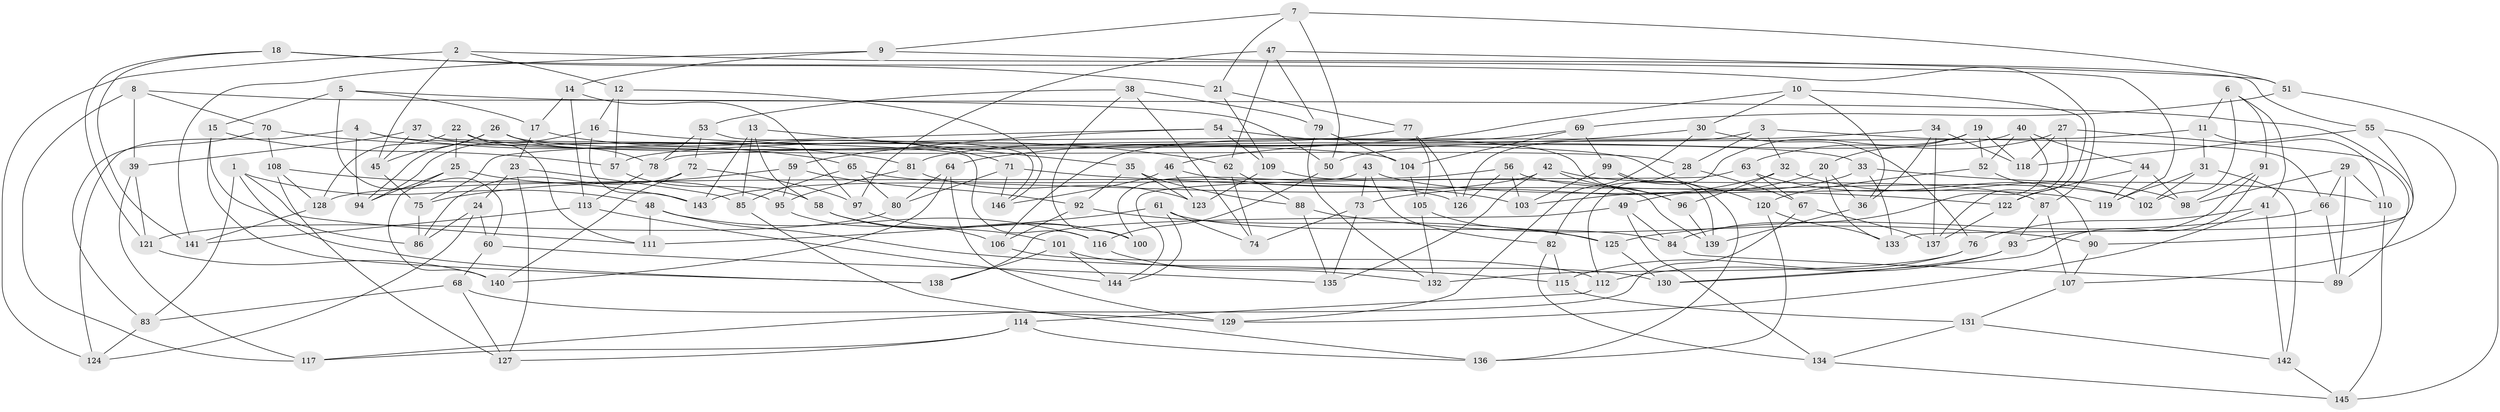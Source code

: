 // coarse degree distribution, {5: 0.09375, 6: 0.4270833333333333, 4: 0.46875, 3: 0.010416666666666666}
// Generated by graph-tools (version 1.1) at 2025/42/03/06/25 10:42:16]
// undirected, 146 vertices, 292 edges
graph export_dot {
graph [start="1"]
  node [color=gray90,style=filled];
  1;
  2;
  3;
  4;
  5;
  6;
  7;
  8;
  9;
  10;
  11;
  12;
  13;
  14;
  15;
  16;
  17;
  18;
  19;
  20;
  21;
  22;
  23;
  24;
  25;
  26;
  27;
  28;
  29;
  30;
  31;
  32;
  33;
  34;
  35;
  36;
  37;
  38;
  39;
  40;
  41;
  42;
  43;
  44;
  45;
  46;
  47;
  48;
  49;
  50;
  51;
  52;
  53;
  54;
  55;
  56;
  57;
  58;
  59;
  60;
  61;
  62;
  63;
  64;
  65;
  66;
  67;
  68;
  69;
  70;
  71;
  72;
  73;
  74;
  75;
  76;
  77;
  78;
  79;
  80;
  81;
  82;
  83;
  84;
  85;
  86;
  87;
  88;
  89;
  90;
  91;
  92;
  93;
  94;
  95;
  96;
  97;
  98;
  99;
  100;
  101;
  102;
  103;
  104;
  105;
  106;
  107;
  108;
  109;
  110;
  111;
  112;
  113;
  114;
  115;
  116;
  117;
  118;
  119;
  120;
  121;
  122;
  123;
  124;
  125;
  126;
  127;
  128;
  129;
  130;
  131;
  132;
  133;
  134;
  135;
  136;
  137;
  138;
  139;
  140;
  141;
  142;
  143;
  144;
  145;
  146;
  1 -- 111;
  1 -- 48;
  1 -- 138;
  1 -- 83;
  2 -- 124;
  2 -- 119;
  2 -- 45;
  2 -- 12;
  3 -- 66;
  3 -- 32;
  3 -- 28;
  3 -- 126;
  4 -- 65;
  4 -- 124;
  4 -- 94;
  4 -- 104;
  5 -- 90;
  5 -- 17;
  5 -- 15;
  5 -- 60;
  6 -- 102;
  6 -- 41;
  6 -- 91;
  6 -- 11;
  7 -- 21;
  7 -- 51;
  7 -- 9;
  7 -- 50;
  8 -- 117;
  8 -- 50;
  8 -- 70;
  8 -- 39;
  9 -- 14;
  9 -- 55;
  9 -- 141;
  10 -- 122;
  10 -- 64;
  10 -- 36;
  10 -- 30;
  11 -- 31;
  11 -- 78;
  11 -- 110;
  12 -- 16;
  12 -- 57;
  12 -- 146;
  13 -- 85;
  13 -- 58;
  13 -- 143;
  13 -- 35;
  14 -- 113;
  14 -- 97;
  14 -- 17;
  15 -- 86;
  15 -- 57;
  15 -- 138;
  16 -- 62;
  16 -- 94;
  16 -- 143;
  17 -- 71;
  17 -- 23;
  18 -- 21;
  18 -- 121;
  18 -- 141;
  18 -- 87;
  19 -- 118;
  19 -- 112;
  19 -- 20;
  19 -- 52;
  20 -- 133;
  20 -- 103;
  20 -- 36;
  21 -- 77;
  21 -- 109;
  22 -- 28;
  22 -- 25;
  22 -- 111;
  22 -- 128;
  23 -- 127;
  23 -- 85;
  23 -- 24;
  24 -- 124;
  24 -- 60;
  24 -- 86;
  25 -- 95;
  25 -- 140;
  25 -- 94;
  26 -- 45;
  26 -- 78;
  26 -- 94;
  26 -- 33;
  27 -- 63;
  27 -- 118;
  27 -- 89;
  27 -- 137;
  28 -- 67;
  28 -- 82;
  29 -- 98;
  29 -- 66;
  29 -- 110;
  29 -- 89;
  30 -- 129;
  30 -- 76;
  30 -- 46;
  31 -- 119;
  31 -- 102;
  31 -- 142;
  32 -- 73;
  32 -- 96;
  32 -- 98;
  33 -- 49;
  33 -- 110;
  33 -- 133;
  34 -- 57;
  34 -- 36;
  34 -- 137;
  34 -- 118;
  35 -- 123;
  35 -- 92;
  35 -- 88;
  36 -- 139;
  37 -- 39;
  37 -- 45;
  37 -- 116;
  37 -- 120;
  38 -- 100;
  38 -- 79;
  38 -- 53;
  38 -- 74;
  39 -- 117;
  39 -- 121;
  40 -- 52;
  40 -- 84;
  40 -- 44;
  40 -- 50;
  41 -- 142;
  41 -- 129;
  41 -- 76;
  42 -- 143;
  42 -- 96;
  42 -- 135;
  42 -- 87;
  43 -- 73;
  43 -- 82;
  43 -- 119;
  43 -- 100;
  44 -- 122;
  44 -- 98;
  44 -- 119;
  45 -- 75;
  46 -- 123;
  46 -- 103;
  46 -- 146;
  47 -- 97;
  47 -- 79;
  47 -- 51;
  47 -- 62;
  48 -- 115;
  48 -- 111;
  48 -- 116;
  49 -- 84;
  49 -- 138;
  49 -- 134;
  50 -- 116;
  51 -- 145;
  51 -- 69;
  52 -- 90;
  52 -- 120;
  53 -- 146;
  53 -- 72;
  53 -- 78;
  54 -- 59;
  54 -- 96;
  54 -- 75;
  54 -- 109;
  55 -- 107;
  55 -- 133;
  55 -- 118;
  56 -- 126;
  56 -- 102;
  56 -- 103;
  56 -- 128;
  57 -- 58;
  58 -- 100;
  58 -- 101;
  59 -- 92;
  59 -- 75;
  59 -- 95;
  60 -- 135;
  60 -- 68;
  61 -- 74;
  61 -- 111;
  61 -- 144;
  61 -- 84;
  62 -- 74;
  62 -- 88;
  63 -- 102;
  63 -- 144;
  63 -- 67;
  64 -- 80;
  64 -- 129;
  64 -- 140;
  65 -- 80;
  65 -- 126;
  65 -- 85;
  66 -- 89;
  66 -- 125;
  67 -- 137;
  67 -- 117;
  68 -- 129;
  68 -- 127;
  68 -- 83;
  69 -- 104;
  69 -- 106;
  69 -- 99;
  70 -- 108;
  70 -- 83;
  70 -- 81;
  71 -- 146;
  71 -- 122;
  71 -- 80;
  72 -- 140;
  72 -- 97;
  72 -- 86;
  73 -- 74;
  73 -- 135;
  75 -- 86;
  76 -- 115;
  76 -- 132;
  77 -- 105;
  77 -- 126;
  77 -- 81;
  78 -- 113;
  79 -- 132;
  79 -- 104;
  80 -- 121;
  81 -- 123;
  81 -- 95;
  82 -- 115;
  82 -- 134;
  83 -- 124;
  84 -- 89;
  85 -- 136;
  87 -- 107;
  87 -- 93;
  88 -- 135;
  88 -- 90;
  90 -- 107;
  91 -- 98;
  91 -- 130;
  91 -- 93;
  92 -- 125;
  92 -- 106;
  93 -- 130;
  93 -- 112;
  95 -- 106;
  96 -- 139;
  97 -- 100;
  99 -- 136;
  99 -- 139;
  99 -- 103;
  101 -- 144;
  101 -- 138;
  101 -- 130;
  104 -- 105;
  105 -- 132;
  105 -- 125;
  106 -- 112;
  107 -- 131;
  108 -- 143;
  108 -- 127;
  108 -- 128;
  109 -- 123;
  109 -- 139;
  110 -- 145;
  112 -- 114;
  113 -- 144;
  113 -- 141;
  114 -- 117;
  114 -- 136;
  114 -- 127;
  115 -- 131;
  116 -- 132;
  120 -- 136;
  120 -- 133;
  121 -- 140;
  122 -- 137;
  125 -- 130;
  128 -- 141;
  131 -- 134;
  131 -- 142;
  134 -- 145;
  142 -- 145;
}
